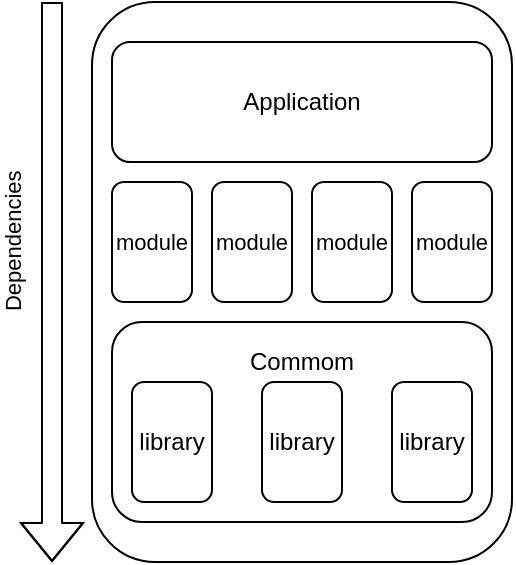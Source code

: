 <mxfile version="13.9.1" type="device"><diagram id="kgpKYQtTHZ0yAKxKKP6v" name="Page-1"><mxGraphModel dx="918" dy="499" grid="1" gridSize="10" guides="1" tooltips="1" connect="1" arrows="1" fold="1" page="1" pageScale="1" pageWidth="850" pageHeight="1100" math="0" shadow="0"><root><mxCell id="0"/><mxCell id="1" parent="0"/><mxCell id="hNQYzmG4o8cqbidIqhiL-14" value="" style="rounded=1;whiteSpace=wrap;html=1;" vertex="1" parent="1"><mxGeometry x="280" y="440" width="210" height="280" as="geometry"/></mxCell><mxCell id="hNQYzmG4o8cqbidIqhiL-1" value="" style="rounded=1;whiteSpace=wrap;html=1;" vertex="1" parent="1"><mxGeometry x="290" y="600" width="190" height="100" as="geometry"/></mxCell><mxCell id="hNQYzmG4o8cqbidIqhiL-2" value="&lt;font style=&quot;font-size: 11px&quot;&gt;module&lt;/font&gt;" style="rounded=1;whiteSpace=wrap;html=1;" vertex="1" parent="1"><mxGeometry x="290" y="530" width="40" height="60" as="geometry"/></mxCell><mxCell id="hNQYzmG4o8cqbidIqhiL-3" value="&lt;font style=&quot;font-size: 11px&quot;&gt;module&lt;/font&gt;" style="rounded=1;whiteSpace=wrap;html=1;" vertex="1" parent="1"><mxGeometry x="440" y="530" width="40" height="60" as="geometry"/></mxCell><mxCell id="hNQYzmG4o8cqbidIqhiL-4" value="&lt;font style=&quot;font-size: 11px&quot;&gt;module&lt;/font&gt;" style="rounded=1;whiteSpace=wrap;html=1;" vertex="1" parent="1"><mxGeometry x="390" y="530" width="40" height="60" as="geometry"/></mxCell><mxCell id="hNQYzmG4o8cqbidIqhiL-5" value="&lt;font style=&quot;font-size: 11px&quot;&gt;module&lt;/font&gt;" style="rounded=1;whiteSpace=wrap;html=1;" vertex="1" parent="1"><mxGeometry x="340" y="530" width="40" height="60" as="geometry"/></mxCell><mxCell id="hNQYzmG4o8cqbidIqhiL-6" value="Application" style="rounded=1;whiteSpace=wrap;html=1;" vertex="1" parent="1"><mxGeometry x="290" y="460" width="190" height="60" as="geometry"/></mxCell><mxCell id="hNQYzmG4o8cqbidIqhiL-8" value="library" style="rounded=1;whiteSpace=wrap;html=1;" vertex="1" parent="1"><mxGeometry x="300" y="630" width="40" height="60" as="geometry"/></mxCell><mxCell id="hNQYzmG4o8cqbidIqhiL-9" value="library" style="rounded=1;whiteSpace=wrap;html=1;" vertex="1" parent="1"><mxGeometry x="430" y="630" width="40" height="60" as="geometry"/></mxCell><mxCell id="hNQYzmG4o8cqbidIqhiL-10" value="library" style="rounded=1;whiteSpace=wrap;html=1;" vertex="1" parent="1"><mxGeometry x="365" y="630" width="40" height="60" as="geometry"/></mxCell><mxCell id="hNQYzmG4o8cqbidIqhiL-12" value="Commom" style="text;html=1;strokeColor=none;fillColor=none;align=center;verticalAlign=middle;whiteSpace=wrap;rounded=0;" vertex="1" parent="1"><mxGeometry x="300" y="610" width="170" height="20" as="geometry"/></mxCell><mxCell id="hNQYzmG4o8cqbidIqhiL-15" value="" style="shape=flexArrow;endArrow=classic;html=1;" edge="1" parent="1"><mxGeometry width="50" height="50" relative="1" as="geometry"><mxPoint x="260" y="440" as="sourcePoint"/><mxPoint x="260" y="720" as="targetPoint"/><Array as="points"><mxPoint x="260" y="580"/></Array></mxGeometry></mxCell><mxCell id="hNQYzmG4o8cqbidIqhiL-16" value="&lt;div&gt;&lt;span class=&quot;tlid-translation translation&quot; lang=&quot;en&quot;&gt;&lt;span title=&quot;&quot; class=&quot;&quot;&gt;Dependencies&lt;/span&gt;&lt;/span&gt;&lt;/div&gt;" style="edgeLabel;html=1;align=center;verticalAlign=middle;resizable=0;points=[];rotation=-90;" vertex="1" connectable="0" parent="hNQYzmG4o8cqbidIqhiL-15"><mxGeometry x="-0.308" y="2" relative="1" as="geometry"><mxPoint x="-22" y="22.86" as="offset"/></mxGeometry></mxCell></root></mxGraphModel></diagram></mxfile>